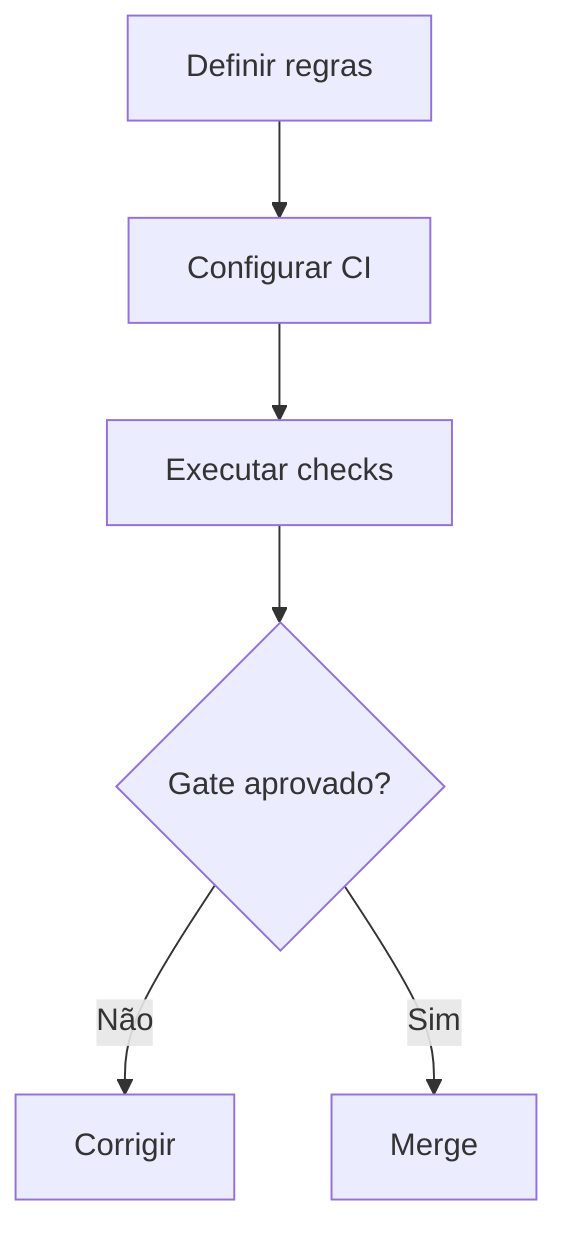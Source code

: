 flowchart TD
  A[Definir regras] --> B[Configurar CI]
  B --> C[Executar checks]
  C --> D{Gate aprovado?}
  D -- Não --> E[Corrigir]
  D -- Sim --> F[Merge]